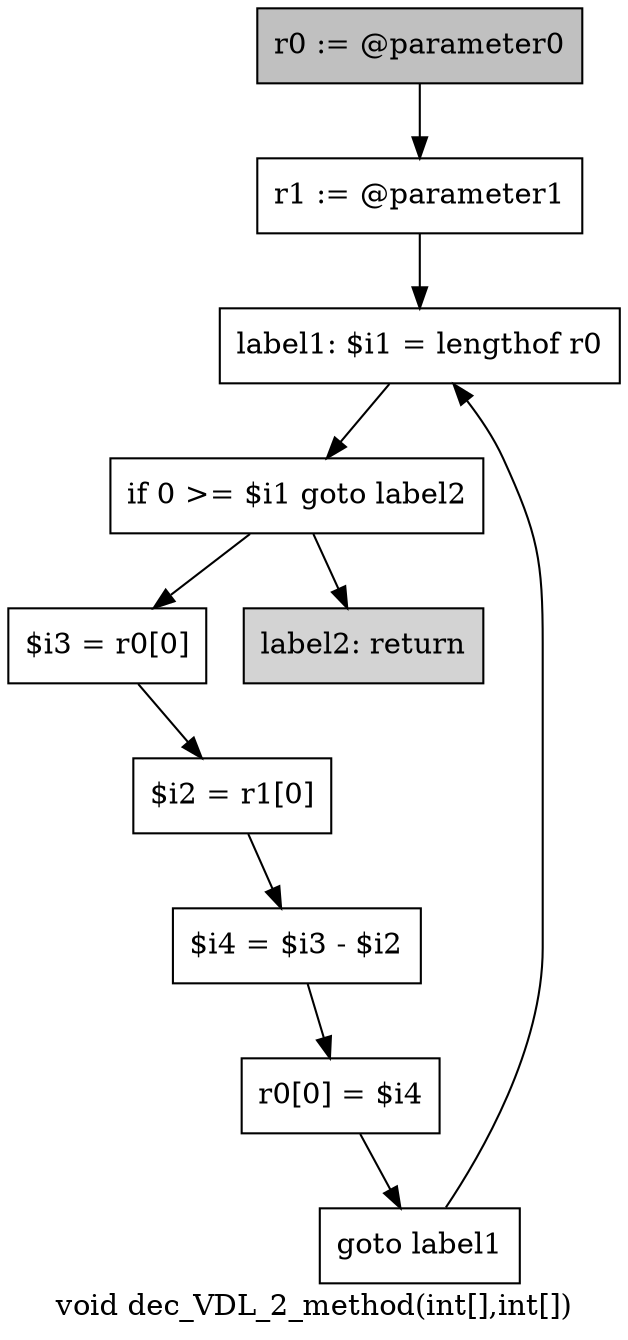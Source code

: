 digraph "void dec_VDL_2_method(int[],int[])" {
    label="void dec_VDL_2_method(int[],int[])";
    node [shape=box];
    "0" [style=filled,fillcolor=gray,label="r0 := @parameter0",];
    "1" [label="r1 := @parameter1",];
    "0"->"1";
    "2" [label="label1: $i1 = lengthof r0",];
    "1"->"2";
    "3" [label="if 0 >= $i1 goto label2",];
    "2"->"3";
    "4" [label="$i3 = r0[0]",];
    "3"->"4";
    "9" [style=filled,fillcolor=lightgray,label="label2: return",];
    "3"->"9";
    "5" [label="$i2 = r1[0]",];
    "4"->"5";
    "6" [label="$i4 = $i3 - $i2",];
    "5"->"6";
    "7" [label="r0[0] = $i4",];
    "6"->"7";
    "8" [label="goto label1",];
    "7"->"8";
    "8"->"2";
}
